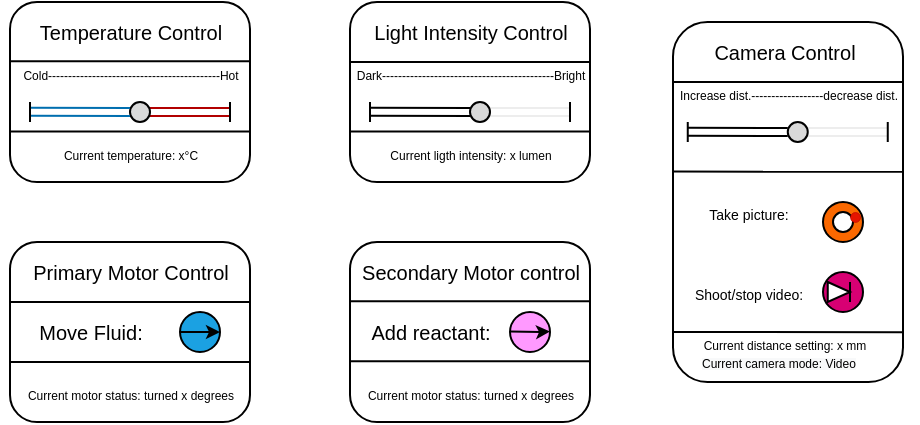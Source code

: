 <mxfile version="20.2.8" type="device"><diagram id="Ss1Xub0uTnbzpyyMbTyq" name="Page-1"><mxGraphModel dx="345" dy="214" grid="1" gridSize="10" guides="1" tooltips="1" connect="1" arrows="1" fold="1" page="1" pageScale="1" pageWidth="827" pageHeight="1169" math="0" shadow="0"><root><mxCell id="0"/><mxCell id="1" parent="0"/><mxCell id="fnnkQhy9eQF5Uu1gnNLh-2" value="" style="rounded=1;whiteSpace=wrap;html=1;" parent="1" vertex="1"><mxGeometry x="90" y="90" width="120" height="90" as="geometry"/></mxCell><mxCell id="fnnkQhy9eQF5Uu1gnNLh-6" value="" style="shape=link;html=1;rounded=0;startArrow=none;sketch=0;fillColor=#e51400;strokeColor=#B20000;" parent="1" source="fnnkQhy9eQF5Uu1gnNLh-8" edge="1"><mxGeometry width="100" relative="1" as="geometry"><mxPoint x="100" y="144.88" as="sourcePoint"/><mxPoint x="200" y="145" as="targetPoint"/><Array as="points"><mxPoint x="150" y="144.88"/></Array></mxGeometry></mxCell><mxCell id="fnnkQhy9eQF5Uu1gnNLh-8" value="" style="ellipse;whiteSpace=wrap;html=1;aspect=fixed;fillStyle=auto;fillColor=#D9D9D9;" parent="1" vertex="1"><mxGeometry x="150" y="140" width="10" height="10" as="geometry"/></mxCell><mxCell id="fnnkQhy9eQF5Uu1gnNLh-12" value="" style="shape=link;html=1;rounded=0;endArrow=none;fillColor=#1ba1e2;strokeColor=#006EAF;" parent="1" target="fnnkQhy9eQF5Uu1gnNLh-8" edge="1"><mxGeometry width="100" relative="1" as="geometry"><mxPoint x="100" y="144.88" as="sourcePoint"/><mxPoint x="200" y="144.88" as="targetPoint"/><Array as="points"/></mxGeometry></mxCell><mxCell id="fnnkQhy9eQF5Uu1gnNLh-15" value="" style="endArrow=none;html=1;rounded=0;shadow=0;" parent="1" edge="1"><mxGeometry width="50" height="50" relative="1" as="geometry"><mxPoint x="200" y="150" as="sourcePoint"/><mxPoint x="200" y="150" as="targetPoint"/><Array as="points"><mxPoint x="200" y="140"/></Array></mxGeometry></mxCell><mxCell id="fnnkQhy9eQF5Uu1gnNLh-17" value="" style="endArrow=none;html=1;rounded=0;shadow=0;" parent="1" edge="1"><mxGeometry width="50" height="50" relative="1" as="geometry"><mxPoint x="100" y="150" as="sourcePoint"/><mxPoint x="100" y="150" as="targetPoint"/><Array as="points"><mxPoint x="100" y="140"/></Array></mxGeometry></mxCell><mxCell id="fnnkQhy9eQF5Uu1gnNLh-20" value="" style="rounded=1;whiteSpace=wrap;html=1;" parent="1" vertex="1"><mxGeometry x="260" y="90" width="120" height="90" as="geometry"/></mxCell><mxCell id="fnnkQhy9eQF5Uu1gnNLh-21" value="" style="shape=link;html=1;rounded=0;startArrow=none;sketch=0;strokeColor=#EDEDED;" parent="1" source="fnnkQhy9eQF5Uu1gnNLh-22" edge="1"><mxGeometry width="100" relative="1" as="geometry"><mxPoint x="270" y="144.88" as="sourcePoint"/><mxPoint x="370" y="145" as="targetPoint"/><Array as="points"><mxPoint x="320" y="144.88"/></Array></mxGeometry></mxCell><mxCell id="fnnkQhy9eQF5Uu1gnNLh-22" value="" style="ellipse;whiteSpace=wrap;html=1;aspect=fixed;fillStyle=auto;fillColor=#D9D9D9;" parent="1" vertex="1"><mxGeometry x="320" y="140" width="10" height="10" as="geometry"/></mxCell><mxCell id="fnnkQhy9eQF5Uu1gnNLh-23" value="" style="shape=link;html=1;rounded=0;endArrow=none;fillColor=#1ba1e2;strokeColor=#000000;" parent="1" target="fnnkQhy9eQF5Uu1gnNLh-22" edge="1"><mxGeometry width="100" relative="1" as="geometry"><mxPoint x="270" y="144.88" as="sourcePoint"/><mxPoint x="370" y="144.88" as="targetPoint"/><Array as="points"/></mxGeometry></mxCell><mxCell id="fnnkQhy9eQF5Uu1gnNLh-24" value="" style="endArrow=none;html=1;rounded=0;shadow=0;" parent="1" edge="1"><mxGeometry width="50" height="50" relative="1" as="geometry"><mxPoint x="370" y="150" as="sourcePoint"/><mxPoint x="370" y="150" as="targetPoint"/><Array as="points"><mxPoint x="370" y="140"/></Array></mxGeometry></mxCell><mxCell id="fnnkQhy9eQF5Uu1gnNLh-25" value="" style="endArrow=none;html=1;rounded=0;shadow=0;" parent="1" edge="1"><mxGeometry width="50" height="50" relative="1" as="geometry"><mxPoint x="270" y="150" as="sourcePoint"/><mxPoint x="270" y="150" as="targetPoint"/><Array as="points"><mxPoint x="270" y="140"/></Array></mxGeometry></mxCell><mxCell id="fnnkQhy9eQF5Uu1gnNLh-26" value="&lt;br&gt;&lt;br&gt;" style="rounded=1;whiteSpace=wrap;html=1;fillStyle=auto;" parent="1" vertex="1"><mxGeometry x="90" y="210" width="120" height="90" as="geometry"/></mxCell><mxCell id="fnnkQhy9eQF5Uu1gnNLh-27" value="" style="ellipse;whiteSpace=wrap;html=1;aspect=fixed;fillStyle=auto;fillColor=#1ba1e2;fontColor=#ffffff;strokeColor=#000000;labelBorderColor=#000000;" parent="1" vertex="1"><mxGeometry x="175" y="245" width="20" height="20" as="geometry"/></mxCell><mxCell id="fnnkQhy9eQF5Uu1gnNLh-28" value="&lt;span style=&quot;&quot;&gt;&lt;font style=&quot;font-size: 10px;&quot;&gt;Move Fluid:&lt;/font&gt;&lt;/span&gt;" style="text;html=1;align=center;verticalAlign=middle;resizable=0;points=[];autosize=1;strokeColor=none;fillColor=none;fontColor=#000000;" parent="1" vertex="1"><mxGeometry x="90" y="240" width="80" height="30" as="geometry"/></mxCell><mxCell id="fnnkQhy9eQF5Uu1gnNLh-31" value="" style="endArrow=classic;html=1;rounded=1;shadow=0;labelBackgroundColor=#FF3333;labelBorderColor=#FF3333;sketch=0;fontColor=#000000;startSize=1;endSize=4;sourcePerimeterSpacing=1;targetPerimeterSpacing=0;" parent="1" edge="1"><mxGeometry width="50" height="50" relative="1" as="geometry"><mxPoint x="175" y="255.0" as="sourcePoint"/><mxPoint x="195" y="255.0" as="targetPoint"/></mxGeometry></mxCell><mxCell id="fnnkQhy9eQF5Uu1gnNLh-33" value="" style="rounded=1;whiteSpace=wrap;html=1;fillStyle=auto;" parent="1" vertex="1"><mxGeometry x="260" y="210" width="120" height="90" as="geometry"/></mxCell><mxCell id="fnnkQhy9eQF5Uu1gnNLh-34" value="" style="ellipse;whiteSpace=wrap;html=1;aspect=fixed;fillStyle=auto;fillColor=#FF99FF;fontColor=#ffffff;strokeColor=#000000;labelBorderColor=#000000;" parent="1" vertex="1"><mxGeometry x="340" y="245" width="20" height="20" as="geometry"/></mxCell><mxCell id="fnnkQhy9eQF5Uu1gnNLh-35" value="&lt;span style=&quot;&quot;&gt;&lt;font style=&quot;font-size: 10px;&quot;&gt;Add reactant:&lt;/font&gt;&lt;/span&gt;" style="text;html=1;align=center;verticalAlign=middle;resizable=0;points=[];autosize=1;strokeColor=none;fillColor=none;fontColor=#000000;" parent="1" vertex="1"><mxGeometry x="260" y="240" width="80" height="30" as="geometry"/></mxCell><mxCell id="fnnkQhy9eQF5Uu1gnNLh-36" value="" style="endArrow=classic;html=1;rounded=1;shadow=0;labelBackgroundColor=#FF3333;labelBorderColor=#FF3333;sketch=0;fontColor=#000000;startSize=1;endSize=4;sourcePerimeterSpacing=1;targetPerimeterSpacing=0;" parent="1" edge="1"><mxGeometry width="50" height="50" relative="1" as="geometry"><mxPoint x="340" y="254.8" as="sourcePoint"/><mxPoint x="360" y="254.8" as="targetPoint"/><Array as="points"><mxPoint x="355" y="255"/></Array></mxGeometry></mxCell><mxCell id="yw7AO3UDudbnAwizNAr0-1" value="" style="rounded=1;whiteSpace=wrap;html=1;fillStyle=auto;" vertex="1" parent="1"><mxGeometry x="421.5" y="100" width="115" height="180" as="geometry"/></mxCell><mxCell id="yw7AO3UDudbnAwizNAr0-3" value="&lt;font style=&quot;font-size: 6px;&quot;&gt;Increase dist.------------------decrease dist.&lt;/font&gt;" style="text;html=1;align=center;verticalAlign=middle;resizable=0;points=[];autosize=1;strokeColor=none;fillColor=none;fontColor=#000000;" vertex="1" parent="1"><mxGeometry x="414" y="120" width="130" height="30" as="geometry"/></mxCell><mxCell id="yw7AO3UDudbnAwizNAr0-5" value="" style="shape=link;html=1;rounded=0;startArrow=none;sketch=0;strokeColor=#EDEDED;" edge="1" parent="1" source="yw7AO3UDudbnAwizNAr0-6"><mxGeometry width="100" relative="1" as="geometry"><mxPoint x="428.88" y="154.88" as="sourcePoint"/><mxPoint x="528.88" y="155" as="targetPoint"/><Array as="points"><mxPoint x="478.88" y="154.88"/></Array></mxGeometry></mxCell><mxCell id="yw7AO3UDudbnAwizNAr0-6" value="" style="ellipse;whiteSpace=wrap;html=1;aspect=fixed;fillStyle=auto;fillColor=#D9D9D9;" vertex="1" parent="1"><mxGeometry x="478.88" y="150" width="10" height="10" as="geometry"/></mxCell><mxCell id="yw7AO3UDudbnAwizNAr0-7" value="" style="shape=link;html=1;rounded=0;endArrow=none;fillColor=#1ba1e2;strokeColor=#000000;" edge="1" parent="1" target="yw7AO3UDudbnAwizNAr0-6"><mxGeometry width="100" relative="1" as="geometry"><mxPoint x="428.88" y="154.88" as="sourcePoint"/><mxPoint x="528.88" y="154.88" as="targetPoint"/><Array as="points"/></mxGeometry></mxCell><mxCell id="yw7AO3UDudbnAwizNAr0-8" value="" style="endArrow=none;html=1;rounded=0;shadow=0;" edge="1" parent="1"><mxGeometry width="50" height="50" relative="1" as="geometry"><mxPoint x="528.88" y="160" as="sourcePoint"/><mxPoint x="528.88" y="160" as="targetPoint"/><Array as="points"><mxPoint x="528.88" y="150"/></Array></mxGeometry></mxCell><mxCell id="yw7AO3UDudbnAwizNAr0-9" value="" style="endArrow=none;html=1;rounded=0;shadow=0;" edge="1" parent="1"><mxGeometry width="50" height="50" relative="1" as="geometry"><mxPoint x="428.88" y="160" as="sourcePoint"/><mxPoint x="428.88" y="160" as="targetPoint"/><Array as="points"><mxPoint x="428.88" y="150"/></Array></mxGeometry></mxCell><mxCell id="yw7AO3UDudbnAwizNAr0-11" value="" style="endArrow=none;html=1;rounded=0;exitX=0;exitY=0.5;exitDx=0;exitDy=0;entryX=1;entryY=0.5;entryDx=0;entryDy=0;" edge="1" parent="1"><mxGeometry width="50" height="50" relative="1" as="geometry"><mxPoint x="421.5" y="130" as="sourcePoint"/><mxPoint x="536.5" y="130" as="targetPoint"/></mxGeometry></mxCell><mxCell id="yw7AO3UDudbnAwizNAr0-12" value="&lt;font style=&quot;font-size: 10px;&quot;&gt;Camera Control&lt;/font&gt;" style="text;html=1;align=center;verticalAlign=middle;resizable=0;points=[];autosize=1;strokeColor=none;fillColor=none;fontColor=#000000;" vertex="1" parent="1"><mxGeometry x="431.5" y="100" width="90" height="30" as="geometry"/></mxCell><mxCell id="yw7AO3UDudbnAwizNAr0-13" value="&lt;font style=&quot;font-size: 10px;&quot;&gt;Light Intensity Control&lt;/font&gt;" style="text;html=1;align=center;verticalAlign=middle;resizable=0;points=[];autosize=1;strokeColor=none;fillColor=none;fontColor=#000000;" vertex="1" parent="1"><mxGeometry x="260" y="90" width="120" height="30" as="geometry"/></mxCell><mxCell id="yw7AO3UDudbnAwizNAr0-14" value="&lt;font style=&quot;font-size: 10px;&quot;&gt;Temperature Control&lt;/font&gt;" style="text;html=1;align=center;verticalAlign=middle;resizable=0;points=[];autosize=1;strokeColor=none;fillColor=none;fontColor=#000000;" vertex="1" parent="1"><mxGeometry x="95" y="90" width="110" height="30" as="geometry"/></mxCell><mxCell id="yw7AO3UDudbnAwizNAr0-15" value="&lt;font style=&quot;font-size: 10px;&quot;&gt;Secondary Motor control&lt;/font&gt;" style="text;html=1;align=center;verticalAlign=middle;resizable=0;points=[];autosize=1;strokeColor=none;fillColor=none;fontColor=#000000;" vertex="1" parent="1"><mxGeometry x="255" y="210" width="130" height="30" as="geometry"/></mxCell><mxCell id="yw7AO3UDudbnAwizNAr0-16" value="&lt;font style=&quot;font-size: 10px;&quot;&gt;Primary Motor Control&lt;/font&gt;" style="text;html=1;align=center;verticalAlign=middle;resizable=0;points=[];autosize=1;strokeColor=none;fillColor=none;fontColor=#000000;" vertex="1" parent="1"><mxGeometry x="90" y="210" width="120" height="30" as="geometry"/></mxCell><mxCell id="yw7AO3UDudbnAwizNAr0-17" value="&lt;font style=&quot;font-size: 6px;&quot;&gt;Cold-------------------------------------------Hot&lt;/font&gt;" style="text;html=1;align=center;verticalAlign=middle;resizable=0;points=[];autosize=1;strokeColor=none;fillColor=none;fontColor=#000000;" vertex="1" parent="1"><mxGeometry x="85" y="110" width="130" height="30" as="geometry"/></mxCell><mxCell id="yw7AO3UDudbnAwizNAr0-18" value="&lt;font style=&quot;font-size: 6px;&quot;&gt;Current temperature: x°C&lt;/font&gt;" style="text;html=1;align=center;verticalAlign=middle;resizable=0;points=[];autosize=1;strokeColor=none;fillColor=none;fontColor=#000000;" vertex="1" parent="1"><mxGeometry x="105" y="150" width="90" height="30" as="geometry"/></mxCell><mxCell id="yw7AO3UDudbnAwizNAr0-20" value="&lt;font style=&quot;font-size: 6px;&quot;&gt;Dark-------------------------------------------Bright&lt;/font&gt;" style="text;html=1;align=center;verticalAlign=middle;resizable=0;points=[];autosize=1;strokeColor=none;fillColor=none;fontColor=#000000;" vertex="1" parent="1"><mxGeometry x="250" y="110" width="140" height="30" as="geometry"/></mxCell><mxCell id="yw7AO3UDudbnAwizNAr0-22" value="&lt;font style=&quot;font-size: 6px;&quot;&gt;Current ligth intensity: x lumen&lt;/font&gt;" style="text;html=1;align=center;verticalAlign=middle;resizable=0;points=[];autosize=1;strokeColor=none;fillColor=none;fontColor=#000000;" vertex="1" parent="1"><mxGeometry x="270" y="150" width="100" height="30" as="geometry"/></mxCell><mxCell id="yw7AO3UDudbnAwizNAr0-23" value="&lt;font style=&quot;font-size: 6px;&quot;&gt;Current motor status: turned x degrees&lt;/font&gt;" style="text;html=1;align=center;verticalAlign=middle;resizable=0;points=[];autosize=1;strokeColor=none;fillColor=none;fontColor=#000000;" vertex="1" parent="1"><mxGeometry x="85" y="270" width="130" height="30" as="geometry"/></mxCell><mxCell id="yw7AO3UDudbnAwizNAr0-24" value="&lt;font style=&quot;font-size: 6px;&quot;&gt;Current motor status: turned x degrees&lt;/font&gt;" style="text;html=1;align=center;verticalAlign=middle;resizable=0;points=[];autosize=1;strokeColor=none;fillColor=none;fontColor=#000000;" vertex="1" parent="1"><mxGeometry x="255" y="270" width="130" height="30" as="geometry"/></mxCell><mxCell id="yw7AO3UDudbnAwizNAr0-25" value="" style="endArrow=none;html=1;rounded=0;fontSize=10;" edge="1" parent="1"><mxGeometry width="50" height="50" relative="1" as="geometry"><mxPoint x="90" y="240" as="sourcePoint"/><mxPoint x="210" y="240" as="targetPoint"/></mxGeometry></mxCell><mxCell id="yw7AO3UDudbnAwizNAr0-26" value="" style="endArrow=none;html=1;rounded=0;fontSize=10;" edge="1" parent="1"><mxGeometry width="50" height="50" relative="1" as="geometry"><mxPoint x="90" y="270" as="sourcePoint"/><mxPoint x="210" y="270" as="targetPoint"/><Array as="points"><mxPoint x="150" y="270"/></Array></mxGeometry></mxCell><mxCell id="yw7AO3UDudbnAwizNAr0-27" value="" style="endArrow=none;html=1;rounded=0;fontSize=10;" edge="1" parent="1"><mxGeometry width="50" height="50" relative="1" as="geometry"><mxPoint x="260" y="269.6" as="sourcePoint"/><mxPoint x="380" y="269.6" as="targetPoint"/></mxGeometry></mxCell><mxCell id="yw7AO3UDudbnAwizNAr0-28" value="" style="endArrow=none;html=1;rounded=0;fontSize=10;" edge="1" parent="1"><mxGeometry width="50" height="50" relative="1" as="geometry"><mxPoint x="260" y="239.6" as="sourcePoint"/><mxPoint x="380" y="239.6" as="targetPoint"/></mxGeometry></mxCell><mxCell id="yw7AO3UDudbnAwizNAr0-29" value="" style="endArrow=none;html=1;rounded=0;fontSize=10;" edge="1" parent="1"><mxGeometry width="50" height="50" relative="1" as="geometry"><mxPoint x="90" y="154.8" as="sourcePoint"/><mxPoint x="210" y="154.8" as="targetPoint"/></mxGeometry></mxCell><mxCell id="yw7AO3UDudbnAwizNAr0-30" value="" style="endArrow=none;html=1;rounded=0;fontSize=10;" edge="1" parent="1"><mxGeometry width="50" height="50" relative="1" as="geometry"><mxPoint x="90" y="119.6" as="sourcePoint"/><mxPoint x="210" y="119.6" as="targetPoint"/></mxGeometry></mxCell><mxCell id="yw7AO3UDudbnAwizNAr0-31" value="" style="endArrow=none;html=1;rounded=0;fontSize=10;" edge="1" parent="1"><mxGeometry width="50" height="50" relative="1" as="geometry"><mxPoint x="260" y="120" as="sourcePoint"/><mxPoint x="380" y="120" as="targetPoint"/></mxGeometry></mxCell><mxCell id="yw7AO3UDudbnAwizNAr0-32" value="" style="endArrow=none;html=1;rounded=0;fontSize=10;" edge="1" parent="1"><mxGeometry width="50" height="50" relative="1" as="geometry"><mxPoint x="260" y="154.8" as="sourcePoint"/><mxPoint x="380" y="154.8" as="targetPoint"/></mxGeometry></mxCell><mxCell id="yw7AO3UDudbnAwizNAr0-38" value="" style="endArrow=none;html=1;rounded=0;fontSize=10;entryX=0.998;entryY=0.416;entryDx=0;entryDy=0;entryPerimeter=0;" edge="1" parent="1" target="yw7AO3UDudbnAwizNAr0-1"><mxGeometry width="50" height="50" relative="1" as="geometry"><mxPoint x="421.5" y="174.8" as="sourcePoint"/><mxPoint x="541.5" y="174.8" as="targetPoint"/></mxGeometry></mxCell><mxCell id="yw7AO3UDudbnAwizNAr0-39" value="" style="ellipse;whiteSpace=wrap;html=1;aspect=fixed;fontSize=6;fillColor=#fa6800;strokeColor=#000000;fontColor=#000000;" vertex="1" parent="1"><mxGeometry x="496.5" y="190" width="20" height="20" as="geometry"/></mxCell><mxCell id="yw7AO3UDudbnAwizNAr0-40" value="" style="ellipse;whiteSpace=wrap;html=1;aspect=fixed;fontSize=6;fillColor=#d80073;fontColor=#ffffff;strokeColor=#000000;" vertex="1" parent="1"><mxGeometry x="496.5" y="225" width="20" height="20" as="geometry"/></mxCell><mxCell id="yw7AO3UDudbnAwizNAr0-41" value="" style="endArrow=none;html=1;rounded=0;fontSize=10;entryX=0.998;entryY=0.416;entryDx=0;entryDy=0;entryPerimeter=0;" edge="1" parent="1"><mxGeometry width="50" height="50" relative="1" as="geometry"><mxPoint x="421.5" y="255" as="sourcePoint"/><mxPoint x="536.27" y="255.08" as="targetPoint"/></mxGeometry></mxCell><mxCell id="yw7AO3UDudbnAwizNAr0-42" value="&lt;font style=&quot;font-size: 7px;&quot;&gt;Take picture:&lt;/font&gt;" style="text;html=1;align=center;verticalAlign=middle;resizable=0;points=[];autosize=1;strokeColor=none;fillColor=none;fontColor=#000000;" vertex="1" parent="1"><mxGeometry x="428.88" y="180" width="60" height="30" as="geometry"/></mxCell><mxCell id="yw7AO3UDudbnAwizNAr0-43" value="&lt;font style=&quot;font-size: 7px;&quot;&gt;Shoot/stop video:&lt;/font&gt;" style="text;html=1;align=center;verticalAlign=middle;resizable=0;points=[];autosize=1;strokeColor=none;fillColor=none;fontColor=#000000;" vertex="1" parent="1"><mxGeometry x="418.88" y="220" width="80" height="30" as="geometry"/></mxCell><mxCell id="yw7AO3UDudbnAwizNAr0-44" value="&lt;font style=&quot;font-size: 6px;&quot;&gt;Current distance setting: x mm&lt;br&gt;&lt;/font&gt;" style="text;html=1;align=center;verticalAlign=middle;resizable=0;points=[];autosize=1;strokeColor=none;fillColor=none;fontColor=#000000;" vertex="1" parent="1"><mxGeometry x="426.5" y="245" width="100" height="30" as="geometry"/></mxCell><mxCell id="yw7AO3UDudbnAwizNAr0-45" value="&lt;span style=&quot;color: rgb(0, 0, 0); font-family: Helvetica; font-size: 6px; font-style: normal; font-variant-ligatures: normal; font-variant-caps: normal; font-weight: 400; letter-spacing: normal; orphans: 2; text-align: center; text-indent: 0px; text-transform: none; widows: 2; word-spacing: 0px; -webkit-text-stroke-width: 0px; background-color: rgb(248, 249, 250); text-decoration-thickness: initial; text-decoration-style: initial; text-decoration-color: initial; float: none; display: inline !important;&quot;&gt;Current camera mode: Video&lt;/span&gt;" style="text;whiteSpace=wrap;html=1;fontSize=7;" vertex="1" parent="1"><mxGeometry x="434" y="260" width="92.5" height="20" as="geometry"/></mxCell><mxCell id="yw7AO3UDudbnAwizNAr0-46" value="" style="triangle;whiteSpace=wrap;html=1;strokeColor=#000000;fontSize=7;" vertex="1" parent="1"><mxGeometry x="498.88" y="230" width="11.12" height="10" as="geometry"/></mxCell><mxCell id="yw7AO3UDudbnAwizNAr0-47" value="" style="endArrow=none;html=1;rounded=0;fontSize=7;" edge="1" parent="1"><mxGeometry width="50" height="50" relative="1" as="geometry"><mxPoint x="510" y="240" as="sourcePoint"/><mxPoint x="510" y="230" as="targetPoint"/><Array as="points"><mxPoint x="510" y="230"/></Array></mxGeometry></mxCell><mxCell id="yw7AO3UDudbnAwizNAr0-48" value="" style="ellipse;whiteSpace=wrap;html=1;aspect=fixed;strokeColor=#000000;fontSize=7;" vertex="1" parent="1"><mxGeometry x="501.5" y="195" width="10" height="10" as="geometry"/></mxCell><mxCell id="yw7AO3UDudbnAwizNAr0-49" value="" style="ellipse;whiteSpace=wrap;html=1;aspect=fixed;strokeColor=#B20000;fontSize=7;strokeWidth=0.3;fillColor=#e51400;fontColor=#ffffff;" vertex="1" parent="1"><mxGeometry x="510" y="195" width="5" height="5" as="geometry"/></mxCell></root></mxGraphModel></diagram></mxfile>